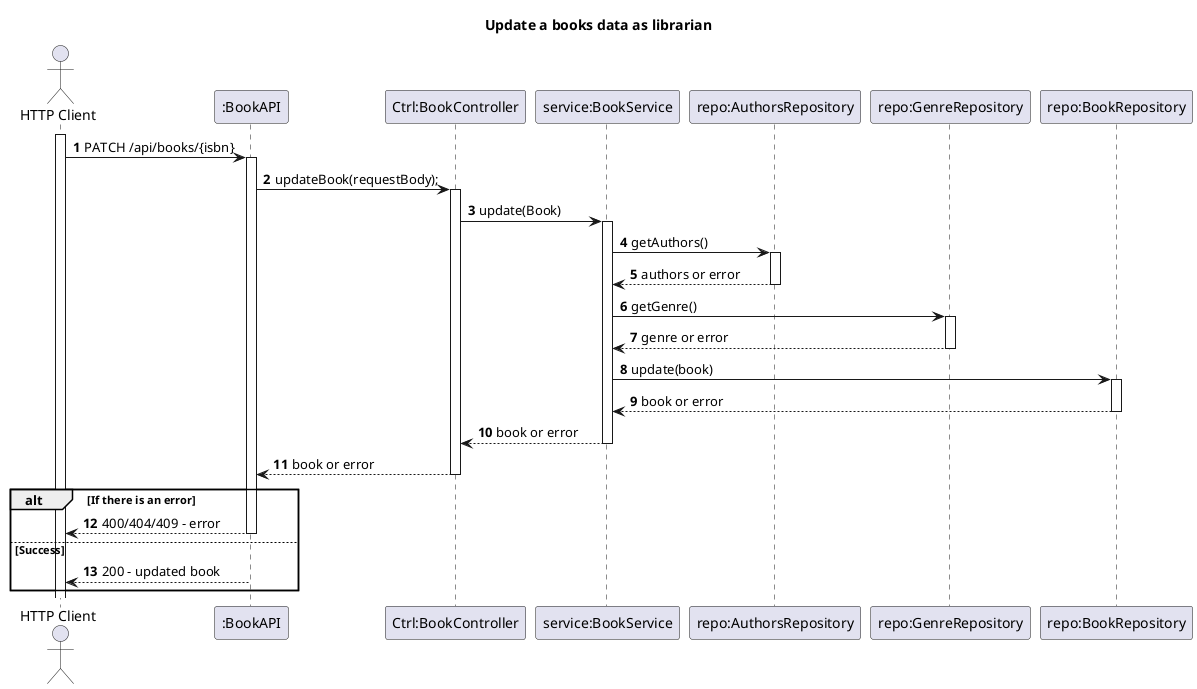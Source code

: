 @startuml
'https://plantuml.com/sequence-diagram
autoactivate on
autonumber

title Update a books data as librarian

actor "HTTP Client" as User
participant ":BookAPI" as Rest
participant "Ctrl:BookController" as Ctrl
participant "service:BookService" as Service
participant "repo:AuthorsRepository" as RepoAuthors
participant "repo:GenreRepository" as RepoGenre
participant "repo:BookRepository" as Repo

activate User

User -> Rest: PATCH /api/books/{isbn}

Rest -> Ctrl: updateBook(requestBody);

Ctrl -> Service: update(Book)
Service -> RepoAuthors: getAuthors()
RepoAuthors --> Service: authors or error
Service -> RepoGenre: getGenre()
RepoGenre --> Service: genre or error
Service -> Repo: update(book)
Repo --> Service: book or error
Service --> Ctrl: book or error
Ctrl --> Rest: book or error

alt If there is an error
    Rest --> User: 400/404/409 - error
else Success
    Rest --> User: 200 - updated book
end


@enduml
